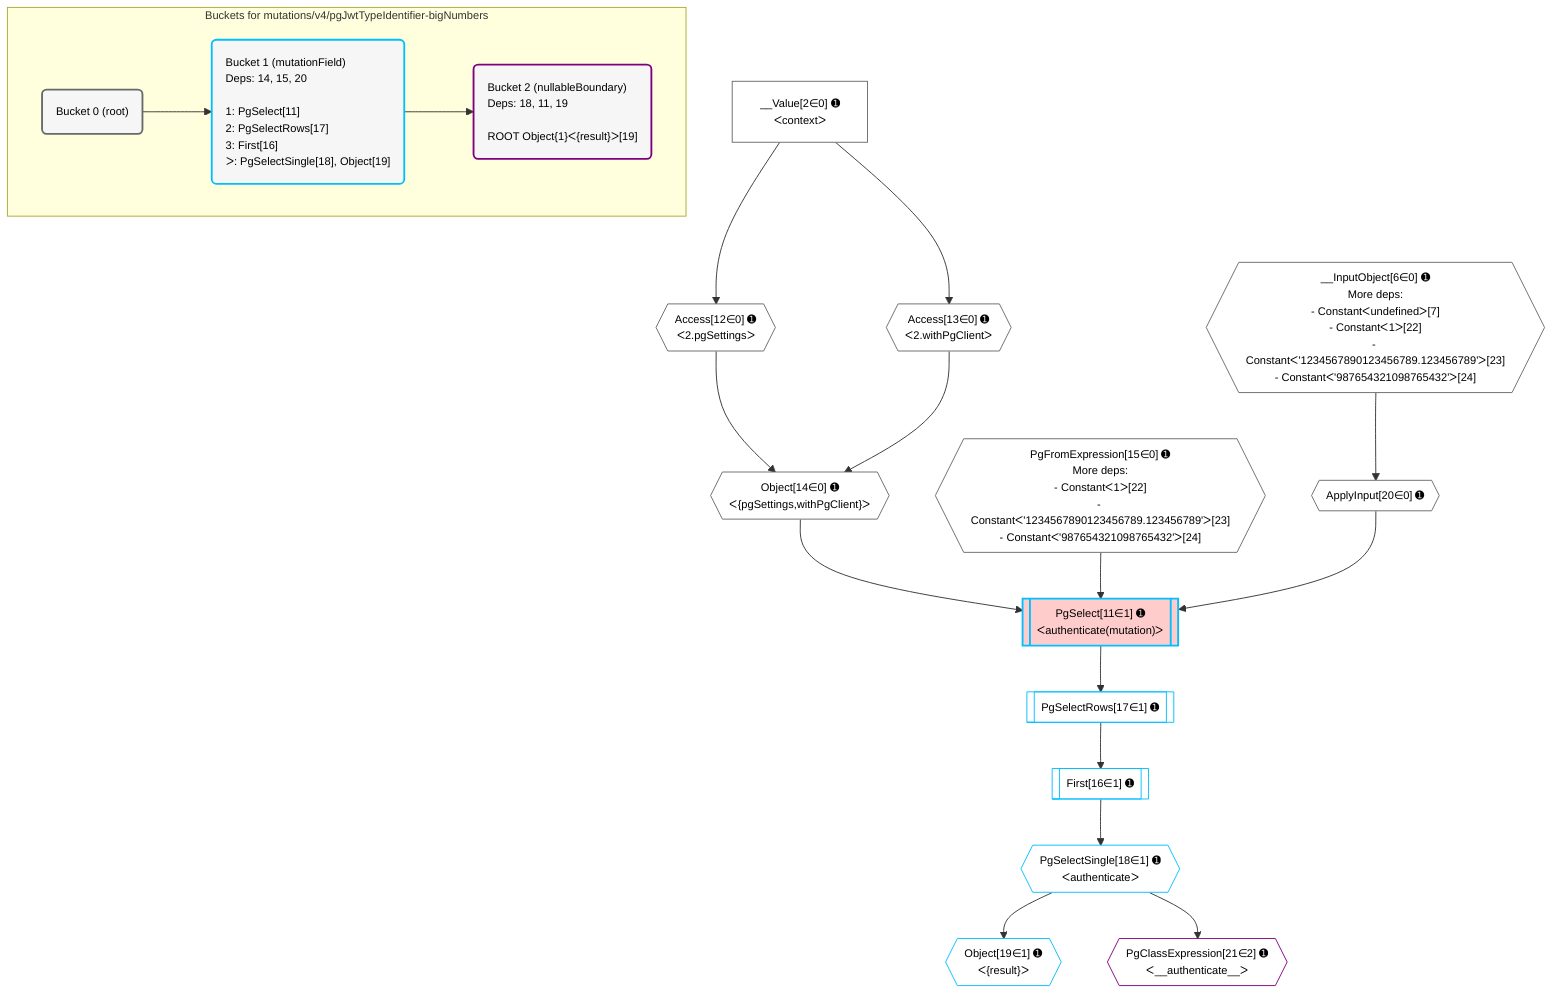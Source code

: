 %%{init: {'themeVariables': { 'fontSize': '12px'}}}%%
graph TD
    classDef path fill:#eee,stroke:#000,color:#000
    classDef plan fill:#fff,stroke-width:1px,color:#000
    classDef itemplan fill:#fff,stroke-width:2px,color:#000
    classDef unbatchedplan fill:#dff,stroke-width:1px,color:#000
    classDef sideeffectplan fill:#fcc,stroke-width:2px,color:#000
    classDef bucket fill:#f6f6f6,color:#000,stroke-width:2px,text-align:left

    subgraph "Buckets for mutations/v4/pgJwtTypeIdentifier-bigNumbers"
    Bucket0("Bucket 0 (root)"):::bucket
    Bucket1("Bucket 1 (mutationField)<br />Deps: 14, 15, 20<br /><br />1: PgSelect[11]<br />2: PgSelectRows[17]<br />3: First[16]<br />ᐳ: PgSelectSingle[18], Object[19]"):::bucket
    Bucket2("Bucket 2 (nullableBoundary)<br />Deps: 18, 11, 19<br /><br />ROOT Object{1}ᐸ{result}ᐳ[19]"):::bucket
    end
    Bucket0 --> Bucket1
    Bucket1 --> Bucket2

    %% plan dependencies
    __InputObject6{{"__InputObject[6∈0] ➊<br />More deps:<br />- Constantᐸundefinedᐳ[7]<br />- Constantᐸ1ᐳ[22]<br />- Constantᐸ'1234567890123456789.123456789'ᐳ[23]<br />- Constantᐸ'987654321098765432'ᐳ[24]"}}:::plan
    PgFromExpression15{{"PgFromExpression[15∈0] ➊<br />More deps:<br />- Constantᐸ1ᐳ[22]<br />- Constantᐸ'1234567890123456789.123456789'ᐳ[23]<br />- Constantᐸ'987654321098765432'ᐳ[24]"}}:::plan
    Object14{{"Object[14∈0] ➊<br />ᐸ{pgSettings,withPgClient}ᐳ"}}:::plan
    Access12{{"Access[12∈0] ➊<br />ᐸ2.pgSettingsᐳ"}}:::plan
    Access13{{"Access[13∈0] ➊<br />ᐸ2.withPgClientᐳ"}}:::plan
    Access12 & Access13 --> Object14
    __Value2["__Value[2∈0] ➊<br />ᐸcontextᐳ"]:::plan
    __Value2 --> Access12
    __Value2 --> Access13
    ApplyInput20{{"ApplyInput[20∈0] ➊"}}:::plan
    __InputObject6 --> ApplyInput20
    PgSelect11[["PgSelect[11∈1] ➊<br />ᐸauthenticate(mutation)ᐳ"]]:::sideeffectplan
    Object14 & PgFromExpression15 & ApplyInput20 --> PgSelect11
    First16[["First[16∈1] ➊"]]:::plan
    PgSelectRows17[["PgSelectRows[17∈1] ➊"]]:::plan
    PgSelectRows17 --> First16
    PgSelect11 --> PgSelectRows17
    PgSelectSingle18{{"PgSelectSingle[18∈1] ➊<br />ᐸauthenticateᐳ"}}:::plan
    First16 --> PgSelectSingle18
    Object19{{"Object[19∈1] ➊<br />ᐸ{result}ᐳ"}}:::plan
    PgSelectSingle18 --> Object19
    PgClassExpression21{{"PgClassExpression[21∈2] ➊<br />ᐸ__authenticate__ᐳ"}}:::plan
    PgSelectSingle18 --> PgClassExpression21

    %% define steps
    classDef bucket0 stroke:#696969
    class Bucket0,__Value2,__InputObject6,Access12,Access13,Object14,PgFromExpression15,ApplyInput20 bucket0
    classDef bucket1 stroke:#00bfff
    class Bucket1,PgSelect11,First16,PgSelectRows17,PgSelectSingle18,Object19 bucket1
    classDef bucket2 stroke:#7f007f
    class Bucket2,PgClassExpression21 bucket2

    %% implicit side effects